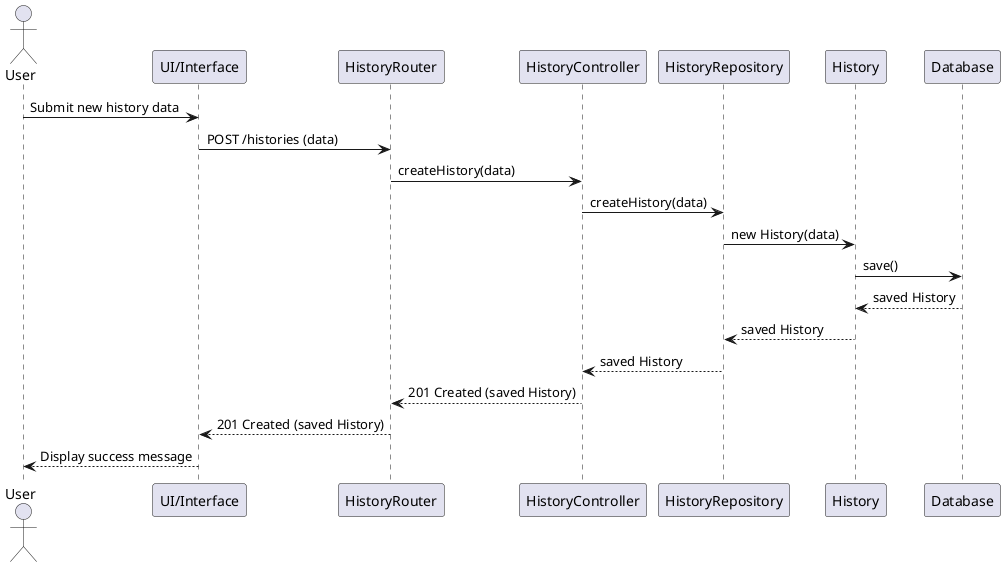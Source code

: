 @startuml
actor User
participant "UI/Interface" as UI
participant "HistoryRouter" as Router
participant "HistoryController" as Controller
participant "HistoryRepository" as Repository
participant "History" as Model
participant "Database" as DB

User -> UI: Submit new history data
UI -> Router: POST /histories (data)
Router -> Controller: createHistory(data)
Controller -> Repository: createHistory(data)
Repository -> Model: new History(data)
Model -> DB: save()
DB --> Model: saved History
Model --> Repository: saved History
Repository --> Controller: saved History
Controller --> Router: 201 Created (saved History)
Router --> UI: 201 Created (saved History)
UI --> User: Display success message
@enduml

